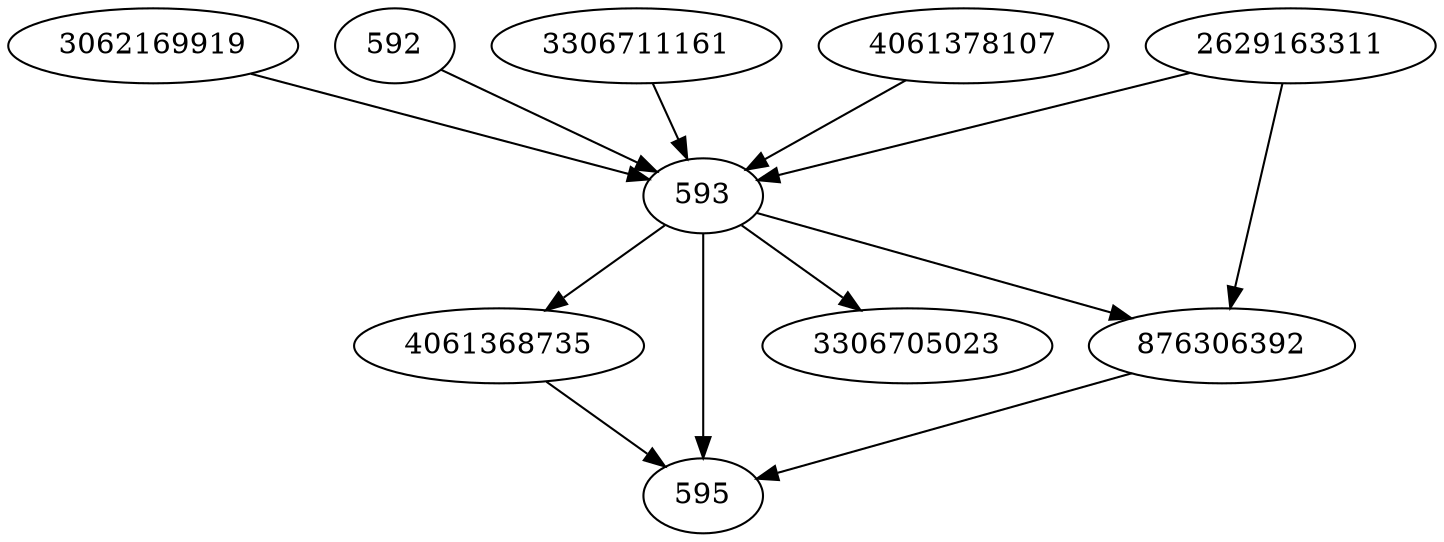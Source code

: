 strict digraph  {
3062169919;
4061368735;
2629163311;
592;
593;
595;
876306392;
3306711161;
4061378107;
3306705023;
3062169919 -> 593;
4061368735 -> 595;
2629163311 -> 876306392;
2629163311 -> 593;
592 -> 593;
593 -> 4061368735;
593 -> 595;
593 -> 876306392;
593 -> 3306705023;
876306392 -> 595;
3306711161 -> 593;
4061378107 -> 593;
}
